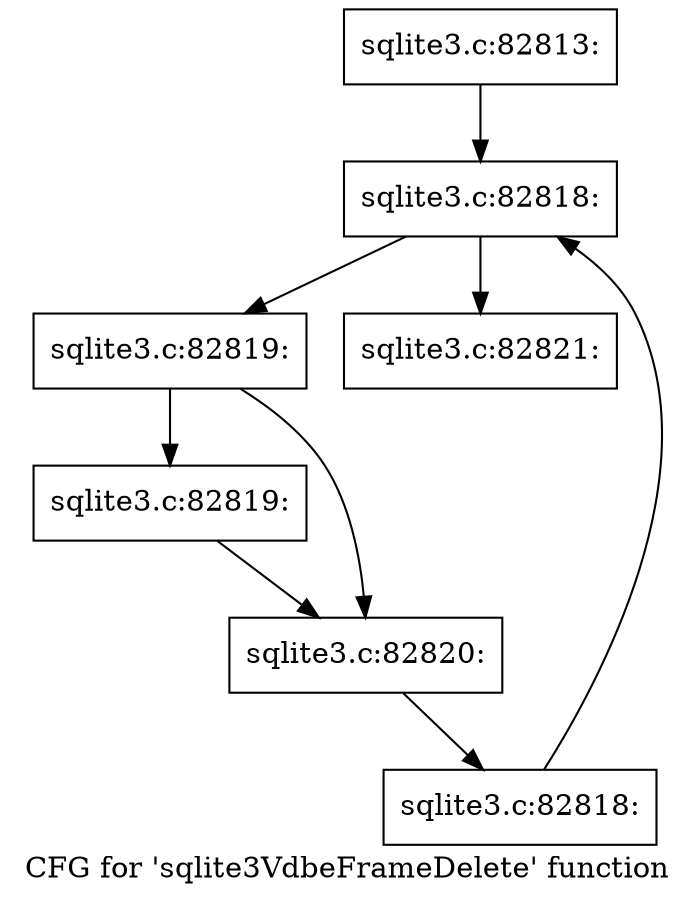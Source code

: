 digraph "CFG for 'sqlite3VdbeFrameDelete' function" {
	label="CFG for 'sqlite3VdbeFrameDelete' function";

	Node0x55c0f7a38840 [shape=record,label="{sqlite3.c:82813:}"];
	Node0x55c0f7a38840 -> Node0x55c0f7a42ca0;
	Node0x55c0f7a42ca0 [shape=record,label="{sqlite3.c:82818:}"];
	Node0x55c0f7a42ca0 -> Node0x55c0f7a42ec0;
	Node0x55c0f7a42ca0 -> Node0x55c0f7a42af0;
	Node0x55c0f7a42ec0 [shape=record,label="{sqlite3.c:82819:}"];
	Node0x55c0f7a42ec0 -> Node0x55c0f7a434a0;
	Node0x55c0f7a42ec0 -> Node0x55c0f7a434f0;
	Node0x55c0f7a434a0 [shape=record,label="{sqlite3.c:82819:}"];
	Node0x55c0f7a434a0 -> Node0x55c0f7a434f0;
	Node0x55c0f7a434f0 [shape=record,label="{sqlite3.c:82820:}"];
	Node0x55c0f7a434f0 -> Node0x55c0f7a42e30;
	Node0x55c0f7a42e30 [shape=record,label="{sqlite3.c:82818:}"];
	Node0x55c0f7a42e30 -> Node0x55c0f7a42ca0;
	Node0x55c0f7a42af0 [shape=record,label="{sqlite3.c:82821:}"];
}
